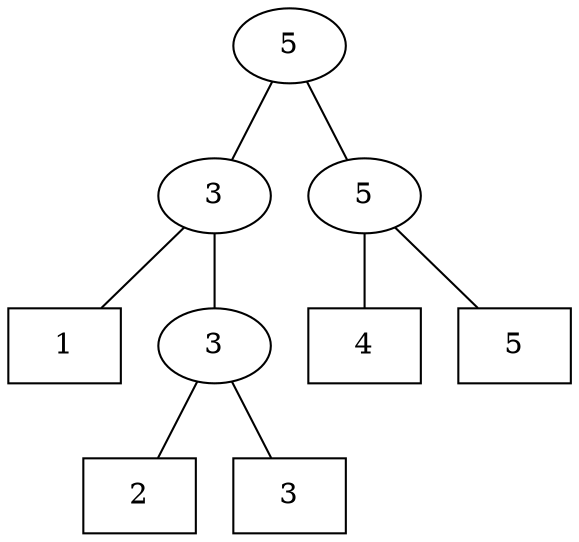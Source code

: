 graph ethane {
	a [label="5"];
	b [label="3"];
	c [label="1" shape=box];
	d [label="3"];
	e [label="2" shape=box];
	f [label="3" shape=box];
	g [label="5"];
	h [label="4" shape=box];
	i [label="5" shape=box];
	a -- b;
	b -- c;
	b -- d;
	d -- e;
	d -- f;
	a -- g;
	g -- h;
	g -- i;
}
